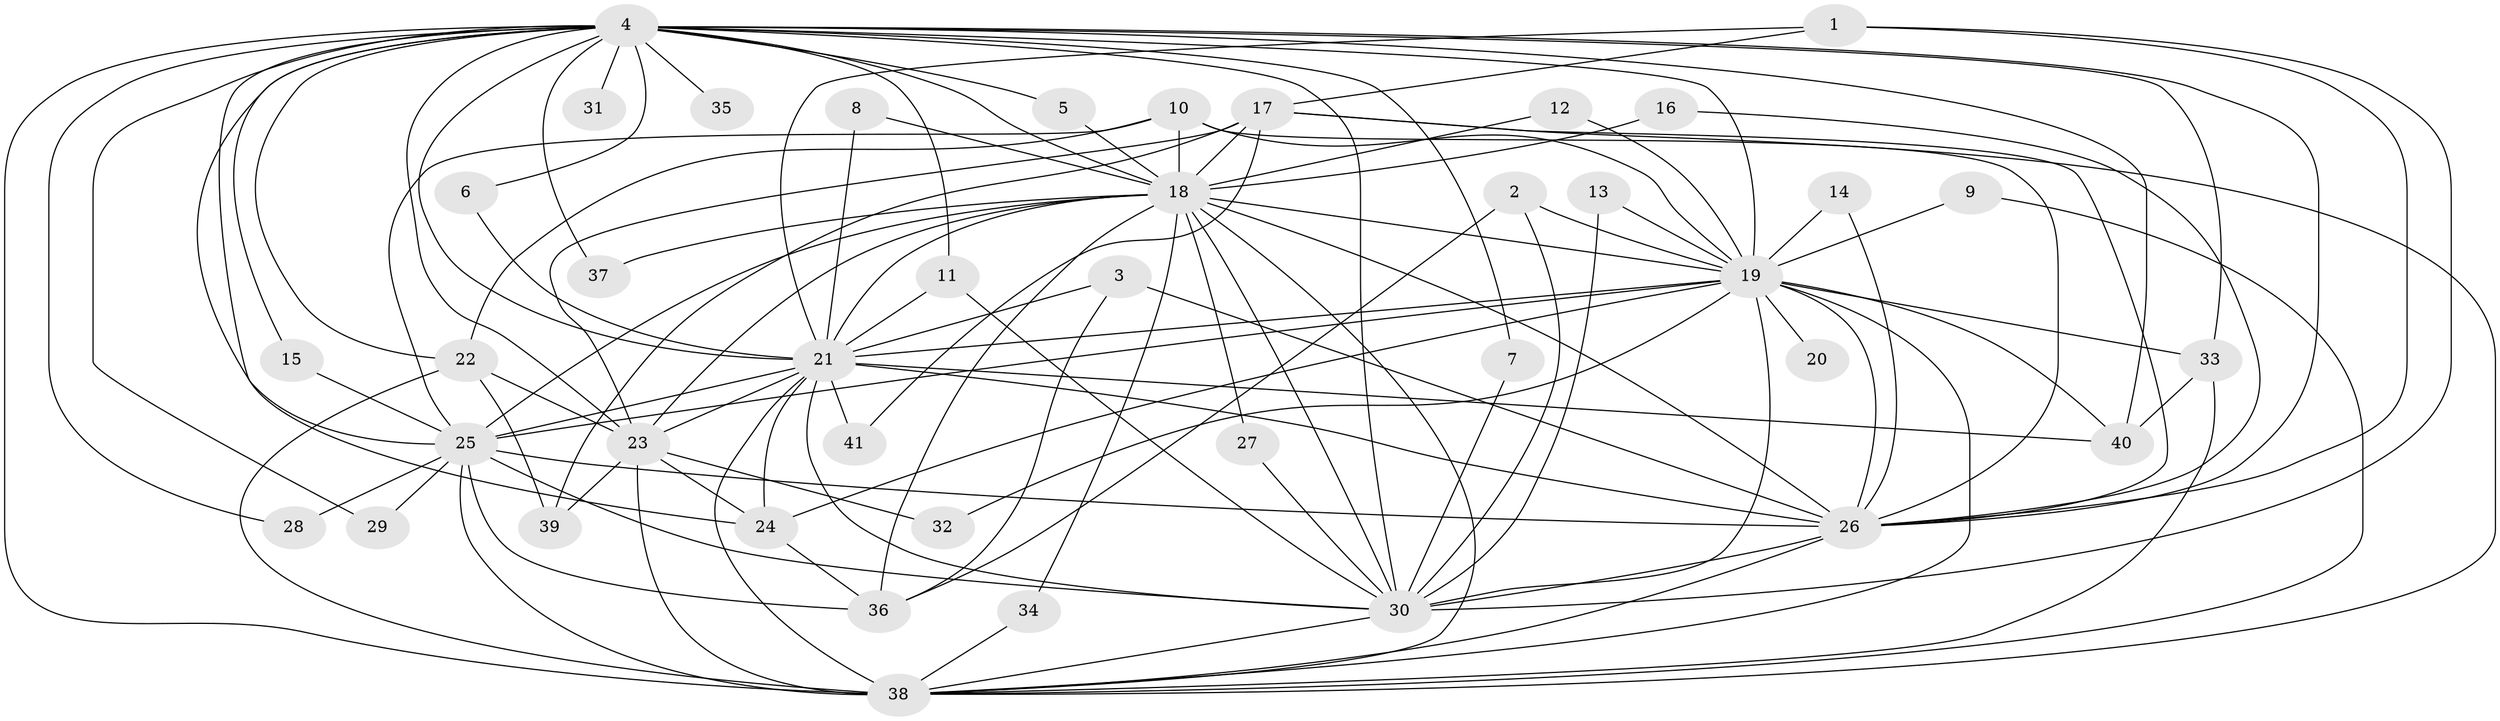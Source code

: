 // original degree distribution, {14: 0.012195121951219513, 27: 0.012195121951219513, 22: 0.012195121951219513, 18: 0.012195121951219513, 16: 0.036585365853658534, 13: 0.012195121951219513, 21: 0.012195121951219513, 20: 0.012195121951219513, 4: 0.12195121951219512, 5: 0.024390243902439025, 3: 0.17073170731707318, 6: 0.012195121951219513, 2: 0.5365853658536586, 9: 0.012195121951219513}
// Generated by graph-tools (version 1.1) at 2025/25/03/09/25 03:25:38]
// undirected, 41 vertices, 111 edges
graph export_dot {
graph [start="1"]
  node [color=gray90,style=filled];
  1;
  2;
  3;
  4;
  5;
  6;
  7;
  8;
  9;
  10;
  11;
  12;
  13;
  14;
  15;
  16;
  17;
  18;
  19;
  20;
  21;
  22;
  23;
  24;
  25;
  26;
  27;
  28;
  29;
  30;
  31;
  32;
  33;
  34;
  35;
  36;
  37;
  38;
  39;
  40;
  41;
  1 -- 17 [weight=1.0];
  1 -- 21 [weight=1.0];
  1 -- 26 [weight=1.0];
  1 -- 30 [weight=1.0];
  2 -- 19 [weight=1.0];
  2 -- 30 [weight=1.0];
  2 -- 36 [weight=1.0];
  3 -- 21 [weight=1.0];
  3 -- 26 [weight=1.0];
  3 -- 36 [weight=1.0];
  4 -- 5 [weight=1.0];
  4 -- 6 [weight=1.0];
  4 -- 7 [weight=1.0];
  4 -- 11 [weight=2.0];
  4 -- 15 [weight=1.0];
  4 -- 18 [weight=4.0];
  4 -- 19 [weight=2.0];
  4 -- 21 [weight=3.0];
  4 -- 22 [weight=1.0];
  4 -- 23 [weight=1.0];
  4 -- 24 [weight=1.0];
  4 -- 25 [weight=2.0];
  4 -- 26 [weight=2.0];
  4 -- 28 [weight=1.0];
  4 -- 29 [weight=1.0];
  4 -- 30 [weight=3.0];
  4 -- 31 [weight=2.0];
  4 -- 33 [weight=1.0];
  4 -- 35 [weight=1.0];
  4 -- 37 [weight=1.0];
  4 -- 38 [weight=5.0];
  4 -- 40 [weight=1.0];
  5 -- 18 [weight=1.0];
  6 -- 21 [weight=1.0];
  7 -- 30 [weight=1.0];
  8 -- 18 [weight=1.0];
  8 -- 21 [weight=1.0];
  9 -- 19 [weight=1.0];
  9 -- 38 [weight=1.0];
  10 -- 18 [weight=1.0];
  10 -- 19 [weight=1.0];
  10 -- 22 [weight=1.0];
  10 -- 25 [weight=1.0];
  10 -- 26 [weight=2.0];
  11 -- 21 [weight=1.0];
  11 -- 30 [weight=1.0];
  12 -- 18 [weight=1.0];
  12 -- 19 [weight=1.0];
  13 -- 19 [weight=1.0];
  13 -- 30 [weight=1.0];
  14 -- 19 [weight=1.0];
  14 -- 26 [weight=1.0];
  15 -- 25 [weight=1.0];
  16 -- 18 [weight=1.0];
  16 -- 26 [weight=1.0];
  17 -- 18 [weight=1.0];
  17 -- 23 [weight=1.0];
  17 -- 26 [weight=1.0];
  17 -- 38 [weight=1.0];
  17 -- 39 [weight=1.0];
  17 -- 41 [weight=1.0];
  18 -- 19 [weight=4.0];
  18 -- 21 [weight=2.0];
  18 -- 23 [weight=1.0];
  18 -- 25 [weight=2.0];
  18 -- 26 [weight=2.0];
  18 -- 27 [weight=1.0];
  18 -- 30 [weight=2.0];
  18 -- 34 [weight=1.0];
  18 -- 36 [weight=1.0];
  18 -- 37 [weight=1.0];
  18 -- 38 [weight=3.0];
  19 -- 20 [weight=2.0];
  19 -- 21 [weight=3.0];
  19 -- 24 [weight=1.0];
  19 -- 25 [weight=2.0];
  19 -- 26 [weight=1.0];
  19 -- 30 [weight=2.0];
  19 -- 32 [weight=1.0];
  19 -- 33 [weight=1.0];
  19 -- 38 [weight=1.0];
  19 -- 40 [weight=1.0];
  21 -- 23 [weight=1.0];
  21 -- 24 [weight=1.0];
  21 -- 25 [weight=2.0];
  21 -- 26 [weight=1.0];
  21 -- 30 [weight=1.0];
  21 -- 38 [weight=2.0];
  21 -- 40 [weight=1.0];
  21 -- 41 [weight=1.0];
  22 -- 23 [weight=1.0];
  22 -- 38 [weight=1.0];
  22 -- 39 [weight=1.0];
  23 -- 24 [weight=1.0];
  23 -- 32 [weight=1.0];
  23 -- 38 [weight=1.0];
  23 -- 39 [weight=1.0];
  24 -- 36 [weight=1.0];
  25 -- 26 [weight=1.0];
  25 -- 28 [weight=1.0];
  25 -- 29 [weight=1.0];
  25 -- 30 [weight=1.0];
  25 -- 36 [weight=1.0];
  25 -- 38 [weight=1.0];
  26 -- 30 [weight=3.0];
  26 -- 38 [weight=1.0];
  27 -- 30 [weight=1.0];
  30 -- 38 [weight=1.0];
  33 -- 38 [weight=1.0];
  33 -- 40 [weight=1.0];
  34 -- 38 [weight=1.0];
}
